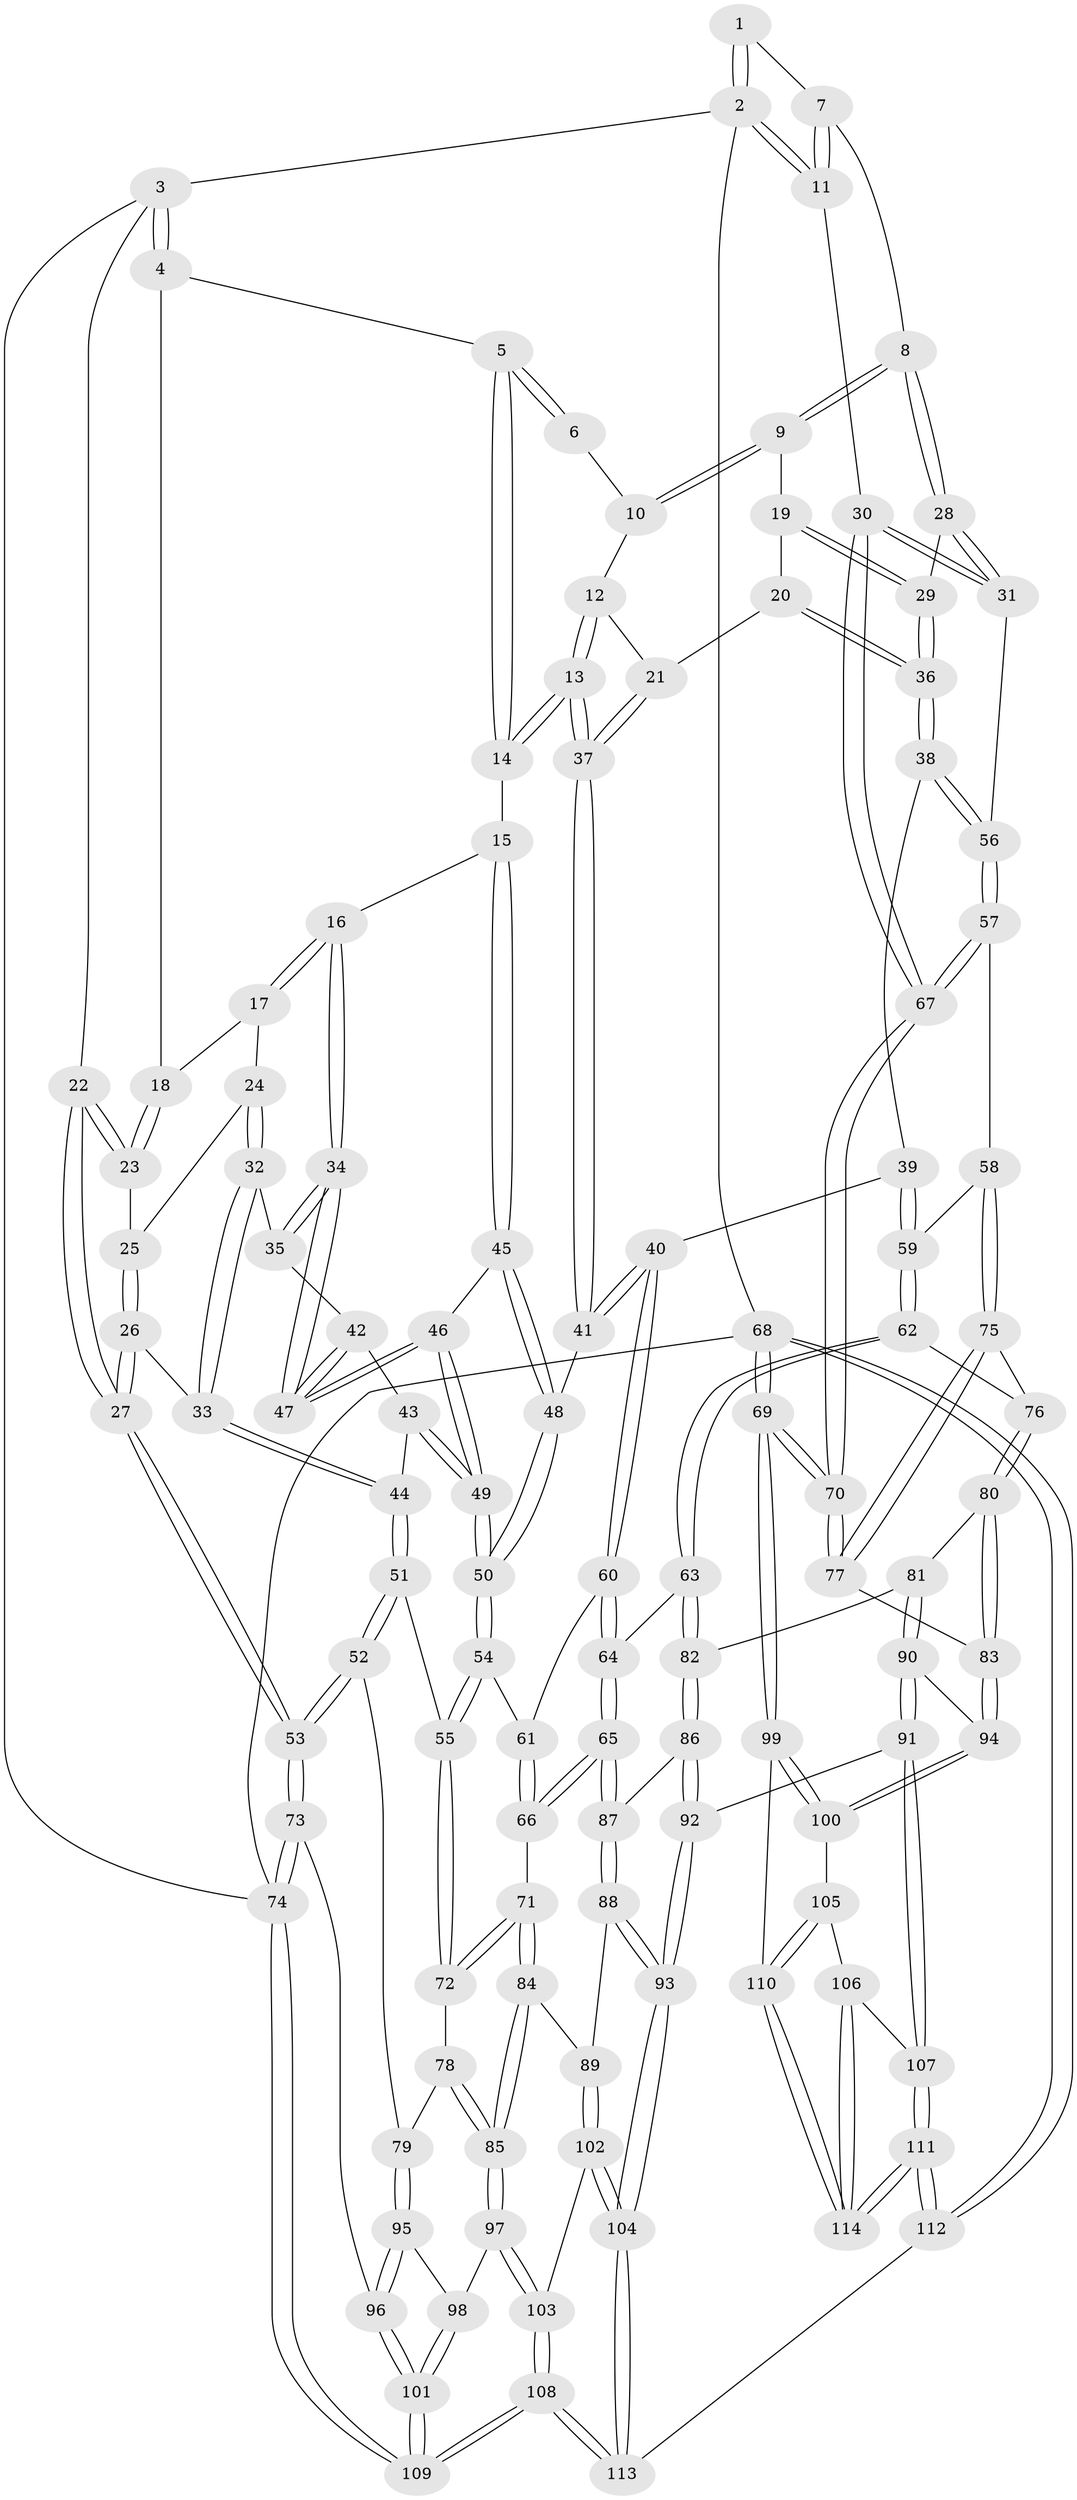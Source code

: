 // Generated by graph-tools (version 1.1) at 2025/27/03/09/25 03:27:07]
// undirected, 114 vertices, 282 edges
graph export_dot {
graph [start="1"]
  node [color=gray90,style=filled];
  1 [pos="+0.7712459213011044+0"];
  2 [pos="+1+0"];
  3 [pos="+0+0"];
  4 [pos="+0.34816033213244196+0"];
  5 [pos="+0.39856544299168767+0"];
  6 [pos="+0.629578424133702+0"];
  7 [pos="+0.8304545465147758+0.03238434802773085"];
  8 [pos="+0.8142073707622888+0.12823463108961686"];
  9 [pos="+0.7953228043577402+0.1261891871325672"];
  10 [pos="+0.6614716059398627+0"];
  11 [pos="+1+0"];
  12 [pos="+0.6364254182722773+0.06093101374575503"];
  13 [pos="+0.5123446855272069+0.16487357200750744"];
  14 [pos="+0.4726304399346604+0.14091290129096057"];
  15 [pos="+0.43544823086229917+0.1639089064346086"];
  16 [pos="+0.3173010919438111+0.18033501239945524"];
  17 [pos="+0.28083900695678027+0.12958465698243937"];
  18 [pos="+0.2674909694020988+0.08980481528977705"];
  19 [pos="+0.7303203987140128+0.1587196809551611"];
  20 [pos="+0.696318837810972+0.17077611109645702"];
  21 [pos="+0.6875202833270959+0.17201469483606147"];
  22 [pos="+0+0"];
  23 [pos="+0.1268735822640888+0.1314019169563334"];
  24 [pos="+0.19553786338747456+0.19737608063727854"];
  25 [pos="+0.1304178754253418+0.14833557670512712"];
  26 [pos="+0.07507234831515047+0.3056183535198828"];
  27 [pos="+0+0.3232448037599089"];
  28 [pos="+0.9581672336913356+0.22013691170188257"];
  29 [pos="+0.7850842259571974+0.3344952838559176"];
  30 [pos="+1+0.17548356189599335"];
  31 [pos="+1+0.22111026904508763"];
  32 [pos="+0.20218231066420675+0.21291132300335872"];
  33 [pos="+0.09409938141661772+0.31382793072664483"];
  34 [pos="+0.29814106614688496+0.2324852355765269"];
  35 [pos="+0.2069404035537382+0.21677851756175576"];
  36 [pos="+0.7805986823296052+0.3380024484623019"];
  37 [pos="+0.581814725043564+0.2559834244590708"];
  38 [pos="+0.7766827636129062+0.34200768205842647"];
  39 [pos="+0.7546935745920651+0.3551568086927125"];
  40 [pos="+0.5931495557011545+0.3462818382339497"];
  41 [pos="+0.5873851823769491+0.33574980206833854"];
  42 [pos="+0.20824810028739943+0.25296761480937036"];
  43 [pos="+0.2004710672804476+0.2723330295109776"];
  44 [pos="+0.09950601140678801+0.3174256614654052"];
  45 [pos="+0.4205030022308553+0.212362531765709"];
  46 [pos="+0.30633242734902744+0.3052401727463861"];
  47 [pos="+0.30336607900043006+0.2897246986760109"];
  48 [pos="+0.4085355050381876+0.3270291455706557"];
  49 [pos="+0.3085571471939669+0.33758351224082994"];
  50 [pos="+0.3144841688254152+0.36530049875260867"];
  51 [pos="+0.22448854519232958+0.4443006634734844"];
  52 [pos="+0.1632324016322212+0.5168857210839779"];
  53 [pos="+0+0.5220322388861314"];
  54 [pos="+0.29033098446652467+0.4215637794693886"];
  55 [pos="+0.2778396504537355+0.4327722687456185"];
  56 [pos="+0.908563650538568+0.474419020975413"];
  57 [pos="+0.9063566695775+0.4856212256167829"];
  58 [pos="+0.8845964157248325+0.5052704156083097"];
  59 [pos="+0.7688284965232912+0.44790280072871363"];
  60 [pos="+0.5811930807621615+0.3935280497264764"];
  61 [pos="+0.4192705866465364+0.45553318851124575"];
  62 [pos="+0.7329616471268868+0.531944651359168"];
  63 [pos="+0.708165492682781+0.5512233091197934"];
  64 [pos="+0.5927422760653899+0.4991613655992655"];
  65 [pos="+0.5313213795331665+0.5816073153405134"];
  66 [pos="+0.4771072558727226+0.5766725327228317"];
  67 [pos="+1+0.664221371841212"];
  68 [pos="+1+1"];
  69 [pos="+1+0.7852433329693409"];
  70 [pos="+1+0.6905988111853317"];
  71 [pos="+0.3999991733159419+0.603868681153047"];
  72 [pos="+0.33487180388574533+0.5457912386665901"];
  73 [pos="+0+0.6840443412780777"];
  74 [pos="+0+1"];
  75 [pos="+0.87588506869039+0.5262929867190539"];
  76 [pos="+0.85863981686455+0.5482759386865061"];
  77 [pos="+1+0.6614452591457965"];
  78 [pos="+0.296231101083025+0.6006223496929333"];
  79 [pos="+0.1814882507775704+0.6627204949454367"];
  80 [pos="+0.8465055409322679+0.652641754123581"];
  81 [pos="+0.7203522927344428+0.6118437092537382"];
  82 [pos="+0.7200353648702673+0.6116738184777565"];
  83 [pos="+0.8554701130995288+0.6677279856293313"];
  84 [pos="+0.36179246253598846+0.7288505230119083"];
  85 [pos="+0.34089770961216675+0.7392026569996921"];
  86 [pos="+0.6656804178457102+0.6718352910751105"];
  87 [pos="+0.5396054679979603+0.6074233080106861"];
  88 [pos="+0.5171972682209586+0.7470298942515584"];
  89 [pos="+0.43626953688911957+0.7467411590098932"];
  90 [pos="+0.7701324547523862+0.7591662424237557"];
  91 [pos="+0.6737720677241331+0.7892498745166544"];
  92 [pos="+0.6612296632520346+0.7860273482675014"];
  93 [pos="+0.5857319004325259+0.8143818011512335"];
  94 [pos="+0.825600765995465+0.7529457193064371"];
  95 [pos="+0.1795102186731418+0.6881241697264056"];
  96 [pos="+0.08631205017912616+0.7531324484212522"];
  97 [pos="+0.34049638702586965+0.7394584273056624"];
  98 [pos="+0.28912372689144383+0.7347219446260959"];
  99 [pos="+1+0.818523051409276"];
  100 [pos="+0.8370090558908097+0.770018122294958"];
  101 [pos="+0.1635530731913523+0.9835589170065654"];
  102 [pos="+0.4404932695596187+0.8599690456319489"];
  103 [pos="+0.3471156798810155+0.8493474825235625"];
  104 [pos="+0.5427315467988673+0.9425795639680206"];
  105 [pos="+0.8389381458185211+0.8108191941829676"];
  106 [pos="+0.8162091726571266+0.8673388302029742"];
  107 [pos="+0.7176336541150643+0.854050544391729"];
  108 [pos="+0.23210997684510848+1"];
  109 [pos="+0.19808156657331863+1"];
  110 [pos="+0.9276671833151692+0.8876878269247452"];
  111 [pos="+0.7726260315587141+1"];
  112 [pos="+0.771900109760282+1"];
  113 [pos="+0.5298149342704817+1"];
  114 [pos="+0.8372273398118557+0.9941139776852"];
  1 -- 2;
  1 -- 2;
  1 -- 7;
  2 -- 3;
  2 -- 11;
  2 -- 11;
  2 -- 68;
  3 -- 4;
  3 -- 4;
  3 -- 22;
  3 -- 74;
  4 -- 5;
  4 -- 18;
  5 -- 6;
  5 -- 6;
  5 -- 14;
  5 -- 14;
  6 -- 10;
  7 -- 8;
  7 -- 11;
  7 -- 11;
  8 -- 9;
  8 -- 9;
  8 -- 28;
  8 -- 28;
  9 -- 10;
  9 -- 10;
  9 -- 19;
  10 -- 12;
  11 -- 30;
  12 -- 13;
  12 -- 13;
  12 -- 21;
  13 -- 14;
  13 -- 14;
  13 -- 37;
  13 -- 37;
  14 -- 15;
  15 -- 16;
  15 -- 45;
  15 -- 45;
  16 -- 17;
  16 -- 17;
  16 -- 34;
  16 -- 34;
  17 -- 18;
  17 -- 24;
  18 -- 23;
  18 -- 23;
  19 -- 20;
  19 -- 29;
  19 -- 29;
  20 -- 21;
  20 -- 36;
  20 -- 36;
  21 -- 37;
  21 -- 37;
  22 -- 23;
  22 -- 23;
  22 -- 27;
  22 -- 27;
  23 -- 25;
  24 -- 25;
  24 -- 32;
  24 -- 32;
  25 -- 26;
  25 -- 26;
  26 -- 27;
  26 -- 27;
  26 -- 33;
  27 -- 53;
  27 -- 53;
  28 -- 29;
  28 -- 31;
  28 -- 31;
  29 -- 36;
  29 -- 36;
  30 -- 31;
  30 -- 31;
  30 -- 67;
  30 -- 67;
  31 -- 56;
  32 -- 33;
  32 -- 33;
  32 -- 35;
  33 -- 44;
  33 -- 44;
  34 -- 35;
  34 -- 35;
  34 -- 47;
  34 -- 47;
  35 -- 42;
  36 -- 38;
  36 -- 38;
  37 -- 41;
  37 -- 41;
  38 -- 39;
  38 -- 56;
  38 -- 56;
  39 -- 40;
  39 -- 59;
  39 -- 59;
  40 -- 41;
  40 -- 41;
  40 -- 60;
  40 -- 60;
  41 -- 48;
  42 -- 43;
  42 -- 47;
  42 -- 47;
  43 -- 44;
  43 -- 49;
  43 -- 49;
  44 -- 51;
  44 -- 51;
  45 -- 46;
  45 -- 48;
  45 -- 48;
  46 -- 47;
  46 -- 47;
  46 -- 49;
  46 -- 49;
  48 -- 50;
  48 -- 50;
  49 -- 50;
  49 -- 50;
  50 -- 54;
  50 -- 54;
  51 -- 52;
  51 -- 52;
  51 -- 55;
  52 -- 53;
  52 -- 53;
  52 -- 79;
  53 -- 73;
  53 -- 73;
  54 -- 55;
  54 -- 55;
  54 -- 61;
  55 -- 72;
  55 -- 72;
  56 -- 57;
  56 -- 57;
  57 -- 58;
  57 -- 67;
  57 -- 67;
  58 -- 59;
  58 -- 75;
  58 -- 75;
  59 -- 62;
  59 -- 62;
  60 -- 61;
  60 -- 64;
  60 -- 64;
  61 -- 66;
  61 -- 66;
  62 -- 63;
  62 -- 63;
  62 -- 76;
  63 -- 64;
  63 -- 82;
  63 -- 82;
  64 -- 65;
  64 -- 65;
  65 -- 66;
  65 -- 66;
  65 -- 87;
  65 -- 87;
  66 -- 71;
  67 -- 70;
  67 -- 70;
  68 -- 69;
  68 -- 69;
  68 -- 112;
  68 -- 112;
  68 -- 74;
  69 -- 70;
  69 -- 70;
  69 -- 99;
  69 -- 99;
  70 -- 77;
  70 -- 77;
  71 -- 72;
  71 -- 72;
  71 -- 84;
  71 -- 84;
  72 -- 78;
  73 -- 74;
  73 -- 74;
  73 -- 96;
  74 -- 109;
  74 -- 109;
  75 -- 76;
  75 -- 77;
  75 -- 77;
  76 -- 80;
  76 -- 80;
  77 -- 83;
  78 -- 79;
  78 -- 85;
  78 -- 85;
  79 -- 95;
  79 -- 95;
  80 -- 81;
  80 -- 83;
  80 -- 83;
  81 -- 82;
  81 -- 90;
  81 -- 90;
  82 -- 86;
  82 -- 86;
  83 -- 94;
  83 -- 94;
  84 -- 85;
  84 -- 85;
  84 -- 89;
  85 -- 97;
  85 -- 97;
  86 -- 87;
  86 -- 92;
  86 -- 92;
  87 -- 88;
  87 -- 88;
  88 -- 89;
  88 -- 93;
  88 -- 93;
  89 -- 102;
  89 -- 102;
  90 -- 91;
  90 -- 91;
  90 -- 94;
  91 -- 92;
  91 -- 107;
  91 -- 107;
  92 -- 93;
  92 -- 93;
  93 -- 104;
  93 -- 104;
  94 -- 100;
  94 -- 100;
  95 -- 96;
  95 -- 96;
  95 -- 98;
  96 -- 101;
  96 -- 101;
  97 -- 98;
  97 -- 103;
  97 -- 103;
  98 -- 101;
  98 -- 101;
  99 -- 100;
  99 -- 100;
  99 -- 110;
  100 -- 105;
  101 -- 109;
  101 -- 109;
  102 -- 103;
  102 -- 104;
  102 -- 104;
  103 -- 108;
  103 -- 108;
  104 -- 113;
  104 -- 113;
  105 -- 106;
  105 -- 110;
  105 -- 110;
  106 -- 107;
  106 -- 114;
  106 -- 114;
  107 -- 111;
  107 -- 111;
  108 -- 109;
  108 -- 109;
  108 -- 113;
  108 -- 113;
  110 -- 114;
  110 -- 114;
  111 -- 112;
  111 -- 112;
  111 -- 114;
  111 -- 114;
  112 -- 113;
}
